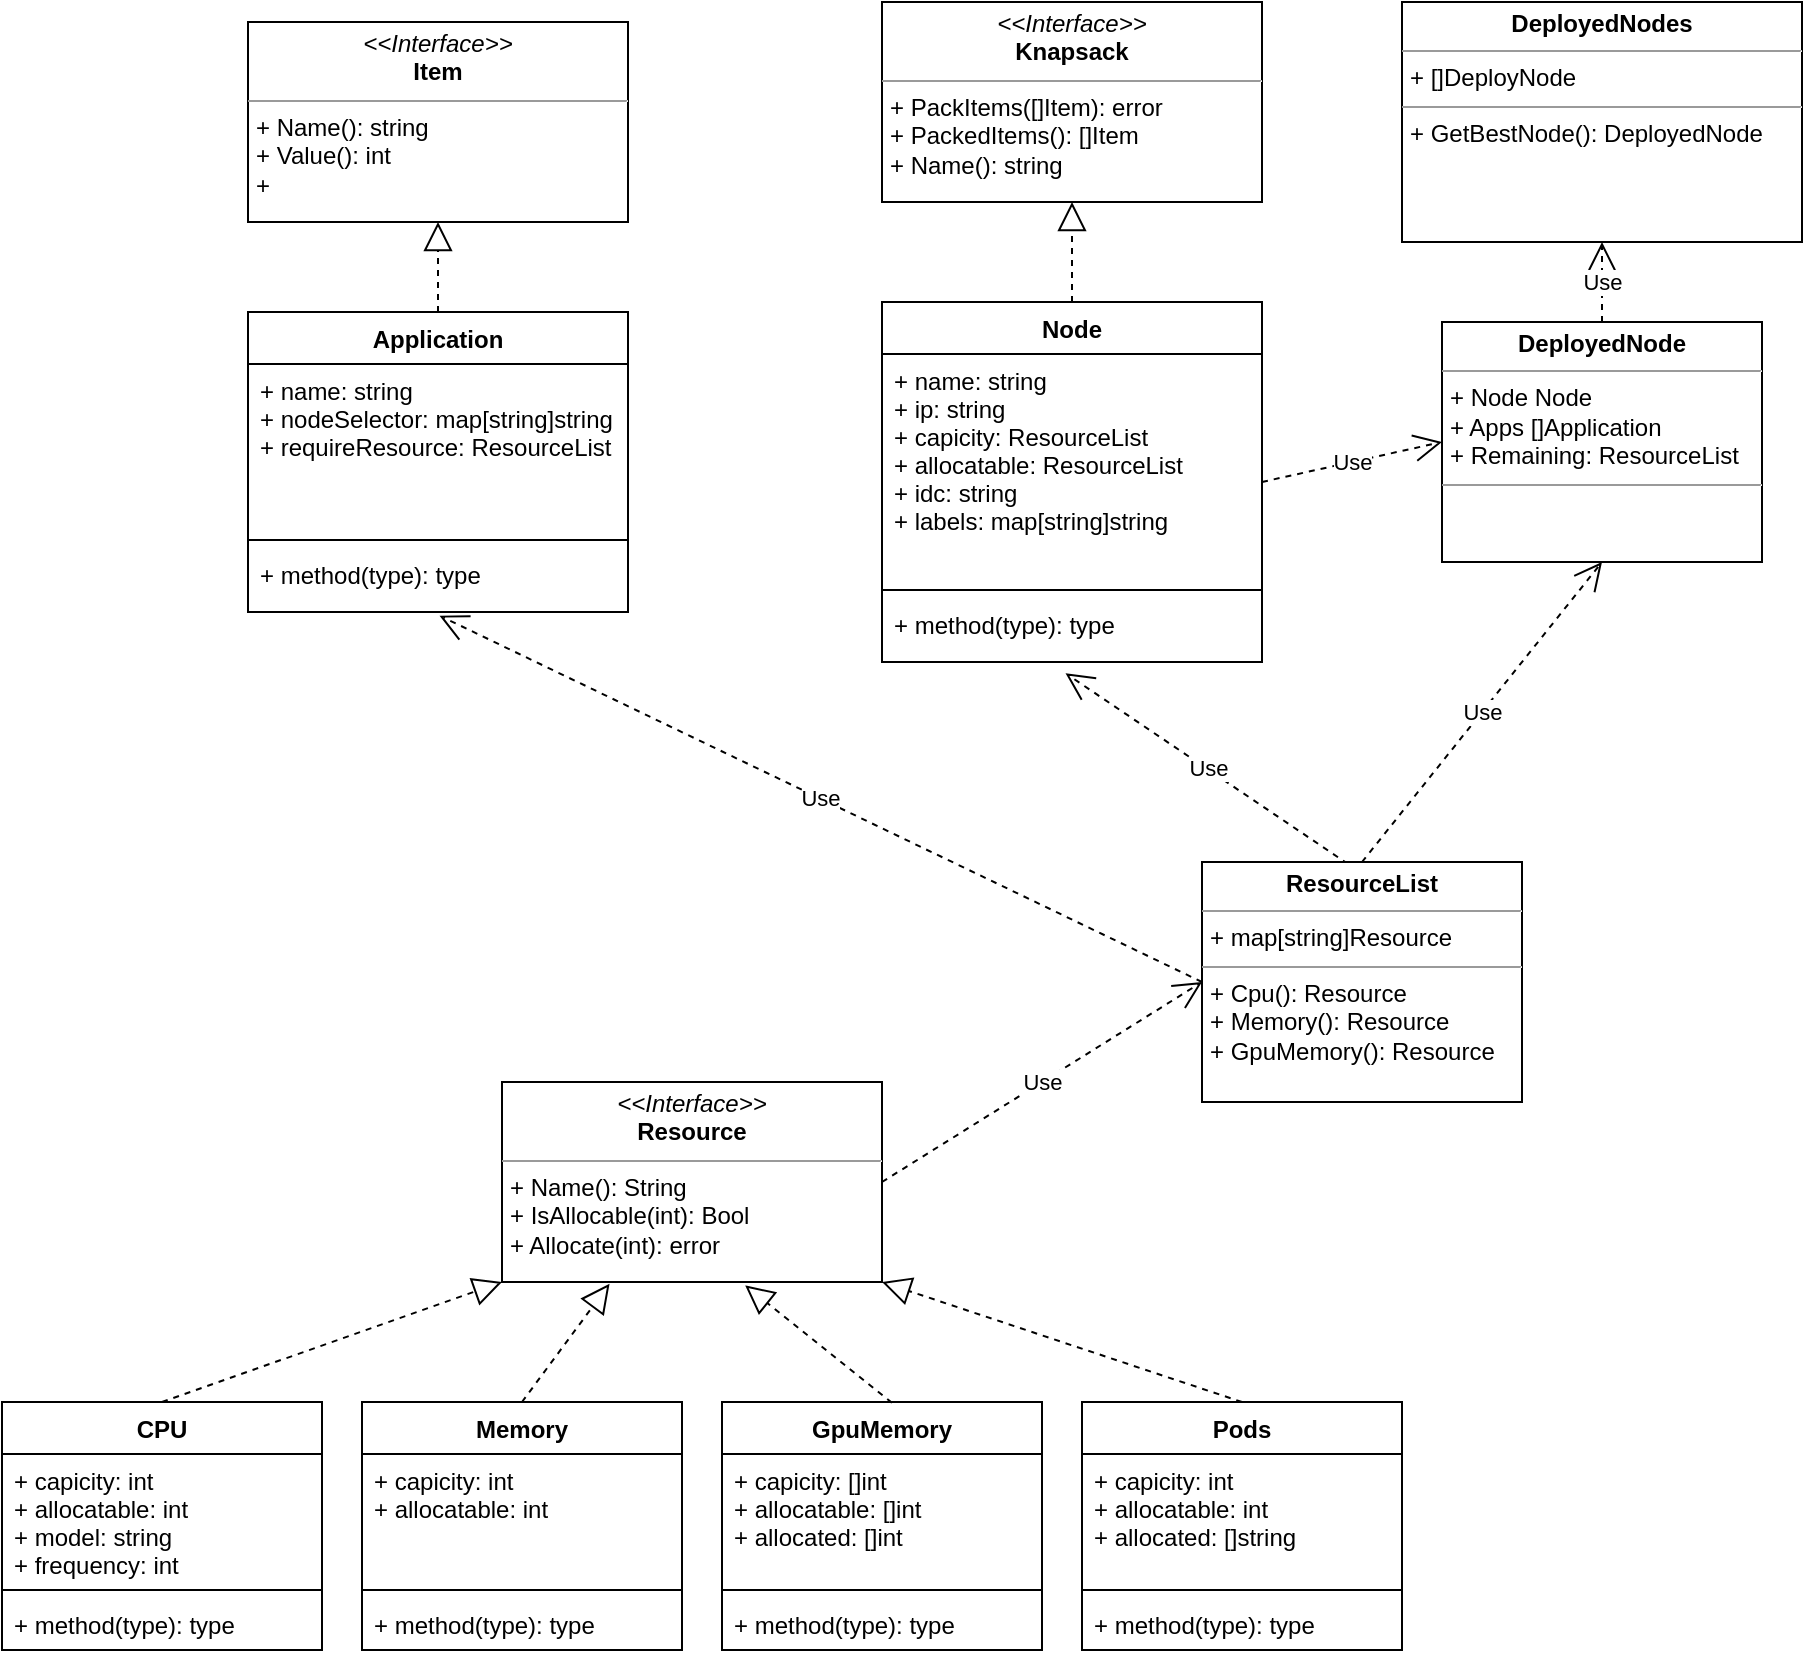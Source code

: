 <mxfile version="16.1.0" type="github" pages="2">
  <diagram id="n5NkZ25xJhLI2e8qdj20" name="Page-1">
    <mxGraphModel dx="1113" dy="712" grid="1" gridSize="10" guides="1" tooltips="1" connect="1" arrows="1" fold="1" page="1" pageScale="1" pageWidth="827" pageHeight="1169" math="0" shadow="0">
      <root>
        <mxCell id="0" />
        <mxCell id="1" parent="0" />
        <mxCell id="2QHzBvZOqzuwT2A9NRxj-1" value="&lt;p style=&quot;margin: 0px ; margin-top: 4px ; text-align: center&quot;&gt;&lt;i&gt;&amp;lt;&amp;lt;Interface&amp;gt;&amp;gt;&lt;/i&gt;&lt;br&gt;&lt;b&gt;Resource&lt;/b&gt;&lt;/p&gt;&lt;hr size=&quot;1&quot;&gt;&lt;p style=&quot;margin: 0px ; margin-left: 4px&quot;&gt;+ Name(): String&lt;br&gt;+ IsAllocable(int): Bool&lt;/p&gt;&lt;p style=&quot;margin: 0px ; margin-left: 4px&quot;&gt;+ Allocate(int): error&lt;/p&gt;" style="verticalAlign=top;align=left;overflow=fill;fontSize=12;fontFamily=Helvetica;html=1;" parent="1" vertex="1">
          <mxGeometry x="350" y="1100" width="190" height="100" as="geometry" />
        </mxCell>
        <mxCell id="2QHzBvZOqzuwT2A9NRxj-2" value="" style="endArrow=block;dashed=1;endFill=0;endSize=12;html=1;rounded=0;entryX=0;entryY=1;entryDx=0;entryDy=0;exitX=0.5;exitY=0;exitDx=0;exitDy=0;" parent="1" source="2QHzBvZOqzuwT2A9NRxj-3" target="2QHzBvZOqzuwT2A9NRxj-1" edge="1">
          <mxGeometry width="160" relative="1" as="geometry">
            <mxPoint x="267" y="1310" as="sourcePoint" />
            <mxPoint x="377" y="1330" as="targetPoint" />
          </mxGeometry>
        </mxCell>
        <mxCell id="2QHzBvZOqzuwT2A9NRxj-3" value="CPU" style="swimlane;fontStyle=1;align=center;verticalAlign=top;childLayout=stackLayout;horizontal=1;startSize=26;horizontalStack=0;resizeParent=1;resizeParentMax=0;resizeLast=0;collapsible=1;marginBottom=0;" parent="1" vertex="1">
          <mxGeometry x="100" y="1260" width="160" height="124" as="geometry">
            <mxRectangle x="90" y="320" width="60" height="26" as="alternateBounds" />
          </mxGeometry>
        </mxCell>
        <mxCell id="2QHzBvZOqzuwT2A9NRxj-4" value="+ capicity: int&#xa;+ allocatable: int&#xa;+ model: string&#xa;+ frequency: int" style="text;strokeColor=none;fillColor=none;align=left;verticalAlign=top;spacingLeft=4;spacingRight=4;overflow=hidden;rotatable=0;points=[[0,0.5],[1,0.5]];portConstraint=eastwest;" parent="2QHzBvZOqzuwT2A9NRxj-3" vertex="1">
          <mxGeometry y="26" width="160" height="64" as="geometry" />
        </mxCell>
        <mxCell id="2QHzBvZOqzuwT2A9NRxj-5" value="" style="line;strokeWidth=1;fillColor=none;align=left;verticalAlign=middle;spacingTop=-1;spacingLeft=3;spacingRight=3;rotatable=0;labelPosition=right;points=[];portConstraint=eastwest;" parent="2QHzBvZOqzuwT2A9NRxj-3" vertex="1">
          <mxGeometry y="90" width="160" height="8" as="geometry" />
        </mxCell>
        <mxCell id="2QHzBvZOqzuwT2A9NRxj-6" value="+ method(type): type" style="text;strokeColor=none;fillColor=none;align=left;verticalAlign=top;spacingLeft=4;spacingRight=4;overflow=hidden;rotatable=0;points=[[0,0.5],[1,0.5]];portConstraint=eastwest;" parent="2QHzBvZOqzuwT2A9NRxj-3" vertex="1">
          <mxGeometry y="98" width="160" height="26" as="geometry" />
        </mxCell>
        <mxCell id="2QHzBvZOqzuwT2A9NRxj-8" value="Memory" style="swimlane;fontStyle=1;align=center;verticalAlign=top;childLayout=stackLayout;horizontal=1;startSize=26;horizontalStack=0;resizeParent=1;resizeParentMax=0;resizeLast=0;collapsible=1;marginBottom=0;" parent="1" vertex="1">
          <mxGeometry x="280" y="1260" width="160" height="124" as="geometry">
            <mxRectangle x="90" y="320" width="60" height="26" as="alternateBounds" />
          </mxGeometry>
        </mxCell>
        <mxCell id="2QHzBvZOqzuwT2A9NRxj-9" value="+ capicity: int&#xa;+ allocatable: int" style="text;strokeColor=none;fillColor=none;align=left;verticalAlign=top;spacingLeft=4;spacingRight=4;overflow=hidden;rotatable=0;points=[[0,0.5],[1,0.5]];portConstraint=eastwest;" parent="2QHzBvZOqzuwT2A9NRxj-8" vertex="1">
          <mxGeometry y="26" width="160" height="64" as="geometry" />
        </mxCell>
        <mxCell id="2QHzBvZOqzuwT2A9NRxj-10" value="" style="line;strokeWidth=1;fillColor=none;align=left;verticalAlign=middle;spacingTop=-1;spacingLeft=3;spacingRight=3;rotatable=0;labelPosition=right;points=[];portConstraint=eastwest;" parent="2QHzBvZOqzuwT2A9NRxj-8" vertex="1">
          <mxGeometry y="90" width="160" height="8" as="geometry" />
        </mxCell>
        <mxCell id="2QHzBvZOqzuwT2A9NRxj-11" value="+ method(type): type" style="text;strokeColor=none;fillColor=none;align=left;verticalAlign=top;spacingLeft=4;spacingRight=4;overflow=hidden;rotatable=0;points=[[0,0.5],[1,0.5]];portConstraint=eastwest;" parent="2QHzBvZOqzuwT2A9NRxj-8" vertex="1">
          <mxGeometry y="98" width="160" height="26" as="geometry" />
        </mxCell>
        <mxCell id="2QHzBvZOqzuwT2A9NRxj-12" value="" style="endArrow=block;dashed=1;endFill=0;endSize=12;html=1;rounded=0;exitX=0.5;exitY=0;exitDx=0;exitDy=0;entryX=0.283;entryY=1.009;entryDx=0;entryDy=0;entryPerimeter=0;" parent="1" source="2QHzBvZOqzuwT2A9NRxj-8" target="2QHzBvZOqzuwT2A9NRxj-1" edge="1">
          <mxGeometry width="160" relative="1" as="geometry">
            <mxPoint x="407" y="1220" as="sourcePoint" />
            <mxPoint x="417" y="1200" as="targetPoint" />
          </mxGeometry>
        </mxCell>
        <mxCell id="2QHzBvZOqzuwT2A9NRxj-13" value="GpuMemory" style="swimlane;fontStyle=1;align=center;verticalAlign=top;childLayout=stackLayout;horizontal=1;startSize=26;horizontalStack=0;resizeParent=1;resizeParentMax=0;resizeLast=0;collapsible=1;marginBottom=0;" parent="1" vertex="1">
          <mxGeometry x="460" y="1260" width="160" height="124" as="geometry">
            <mxRectangle x="90" y="320" width="60" height="26" as="alternateBounds" />
          </mxGeometry>
        </mxCell>
        <mxCell id="2QHzBvZOqzuwT2A9NRxj-14" value="+ capicity: []int&#xa;+ allocatable: []int&#xa;+ allocated: []int" style="text;strokeColor=none;fillColor=none;align=left;verticalAlign=top;spacingLeft=4;spacingRight=4;overflow=hidden;rotatable=0;points=[[0,0.5],[1,0.5]];portConstraint=eastwest;" parent="2QHzBvZOqzuwT2A9NRxj-13" vertex="1">
          <mxGeometry y="26" width="160" height="64" as="geometry" />
        </mxCell>
        <mxCell id="2QHzBvZOqzuwT2A9NRxj-15" value="" style="line;strokeWidth=1;fillColor=none;align=left;verticalAlign=middle;spacingTop=-1;spacingLeft=3;spacingRight=3;rotatable=0;labelPosition=right;points=[];portConstraint=eastwest;" parent="2QHzBvZOqzuwT2A9NRxj-13" vertex="1">
          <mxGeometry y="90" width="160" height="8" as="geometry" />
        </mxCell>
        <mxCell id="2QHzBvZOqzuwT2A9NRxj-16" value="+ method(type): type" style="text;strokeColor=none;fillColor=none;align=left;verticalAlign=top;spacingLeft=4;spacingRight=4;overflow=hidden;rotatable=0;points=[[0,0.5],[1,0.5]];portConstraint=eastwest;" parent="2QHzBvZOqzuwT2A9NRxj-13" vertex="1">
          <mxGeometry y="98" width="160" height="26" as="geometry" />
        </mxCell>
        <mxCell id="2QHzBvZOqzuwT2A9NRxj-18" value="" style="endArrow=block;dashed=1;endFill=0;endSize=12;html=1;rounded=0;exitX=0.531;exitY=0.003;exitDx=0;exitDy=0;exitPerimeter=0;entryX=0.64;entryY=1.017;entryDx=0;entryDy=0;entryPerimeter=0;" parent="1" source="2QHzBvZOqzuwT2A9NRxj-13" target="2QHzBvZOqzuwT2A9NRxj-1" edge="1">
          <mxGeometry width="160" relative="1" as="geometry">
            <mxPoint x="507" y="1220" as="sourcePoint" />
            <mxPoint x="667" y="1220" as="targetPoint" />
          </mxGeometry>
        </mxCell>
        <mxCell id="2QHzBvZOqzuwT2A9NRxj-19" value="Pods" style="swimlane;fontStyle=1;align=center;verticalAlign=top;childLayout=stackLayout;horizontal=1;startSize=26;horizontalStack=0;resizeParent=1;resizeParentMax=0;resizeLast=0;collapsible=1;marginBottom=0;" parent="1" vertex="1">
          <mxGeometry x="640" y="1260" width="160" height="124" as="geometry">
            <mxRectangle x="90" y="320" width="60" height="26" as="alternateBounds" />
          </mxGeometry>
        </mxCell>
        <mxCell id="2QHzBvZOqzuwT2A9NRxj-20" value="+ capicity: int&#xa;+ allocatable: int&#xa;+ allocated: []string" style="text;strokeColor=none;fillColor=none;align=left;verticalAlign=top;spacingLeft=4;spacingRight=4;overflow=hidden;rotatable=0;points=[[0,0.5],[1,0.5]];portConstraint=eastwest;" parent="2QHzBvZOqzuwT2A9NRxj-19" vertex="1">
          <mxGeometry y="26" width="160" height="64" as="geometry" />
        </mxCell>
        <mxCell id="2QHzBvZOqzuwT2A9NRxj-21" value="" style="line;strokeWidth=1;fillColor=none;align=left;verticalAlign=middle;spacingTop=-1;spacingLeft=3;spacingRight=3;rotatable=0;labelPosition=right;points=[];portConstraint=eastwest;" parent="2QHzBvZOqzuwT2A9NRxj-19" vertex="1">
          <mxGeometry y="90" width="160" height="8" as="geometry" />
        </mxCell>
        <mxCell id="2QHzBvZOqzuwT2A9NRxj-22" value="+ method(type): type" style="text;strokeColor=none;fillColor=none;align=left;verticalAlign=top;spacingLeft=4;spacingRight=4;overflow=hidden;rotatable=0;points=[[0,0.5],[1,0.5]];portConstraint=eastwest;" parent="2QHzBvZOqzuwT2A9NRxj-19" vertex="1">
          <mxGeometry y="98" width="160" height="26" as="geometry" />
        </mxCell>
        <mxCell id="2QHzBvZOqzuwT2A9NRxj-23" value="" style="endArrow=block;dashed=1;endFill=0;endSize=12;html=1;rounded=0;exitX=0.5;exitY=0;exitDx=0;exitDy=0;entryX=1;entryY=1;entryDx=0;entryDy=0;" parent="1" source="2QHzBvZOqzuwT2A9NRxj-19" target="2QHzBvZOqzuwT2A9NRxj-1" edge="1">
          <mxGeometry width="160" relative="1" as="geometry">
            <mxPoint x="640" y="1260.002" as="sourcePoint" />
            <mxPoint x="563.64" y="1191.33" as="targetPoint" />
          </mxGeometry>
        </mxCell>
        <mxCell id="2QHzBvZOqzuwT2A9NRxj-25" value="&lt;p style=&quot;margin: 0px ; margin-top: 4px ; text-align: center&quot;&gt;&lt;i&gt;&amp;lt;&amp;lt;Interface&amp;gt;&amp;gt;&lt;/i&gt;&lt;br&gt;&lt;b&gt;Knapsack&lt;/b&gt;&lt;/p&gt;&lt;hr size=&quot;1&quot;&gt;&lt;p style=&quot;margin: 0px ; margin-left: 4px&quot;&gt;+ PackItems([]Item): error&lt;br&gt;&lt;/p&gt;&lt;p style=&quot;margin: 0px ; margin-left: 4px&quot;&gt;+ PackedItems(): []Item&lt;/p&gt;&lt;p style=&quot;margin: 0px ; margin-left: 4px&quot;&gt;+ Name(): string&lt;/p&gt;" style="verticalAlign=top;align=left;overflow=fill;fontSize=12;fontFamily=Helvetica;html=1;" parent="1" vertex="1">
          <mxGeometry x="540" y="560" width="190" height="100" as="geometry" />
        </mxCell>
        <mxCell id="2QHzBvZOqzuwT2A9NRxj-26" value="Node" style="swimlane;fontStyle=1;align=center;verticalAlign=top;childLayout=stackLayout;horizontal=1;startSize=26;horizontalStack=0;resizeParent=1;resizeParentMax=0;resizeLast=0;collapsible=1;marginBottom=0;" parent="1" vertex="1">
          <mxGeometry x="540" y="710" width="190" height="180" as="geometry">
            <mxRectangle x="90" y="320" width="60" height="26" as="alternateBounds" />
          </mxGeometry>
        </mxCell>
        <mxCell id="2QHzBvZOqzuwT2A9NRxj-27" value="+ name: string&#xa;+ ip: string&#xa;+ capicity: ResourceList&#xa;+ allocatable: ResourceList&#xa;+ idc: string&#xa;+ labels: map[string]string" style="text;strokeColor=none;fillColor=none;align=left;verticalAlign=top;spacingLeft=4;spacingRight=4;overflow=hidden;rotatable=0;points=[[0,0.5],[1,0.5]];portConstraint=eastwest;" parent="2QHzBvZOqzuwT2A9NRxj-26" vertex="1">
          <mxGeometry y="26" width="190" height="114" as="geometry" />
        </mxCell>
        <mxCell id="2QHzBvZOqzuwT2A9NRxj-28" value="" style="line;strokeWidth=1;fillColor=none;align=left;verticalAlign=middle;spacingTop=-1;spacingLeft=3;spacingRight=3;rotatable=0;labelPosition=right;points=[];portConstraint=eastwest;" parent="2QHzBvZOqzuwT2A9NRxj-26" vertex="1">
          <mxGeometry y="140" width="190" height="8" as="geometry" />
        </mxCell>
        <mxCell id="2QHzBvZOqzuwT2A9NRxj-29" value="+ method(type): type" style="text;strokeColor=none;fillColor=none;align=left;verticalAlign=top;spacingLeft=4;spacingRight=4;overflow=hidden;rotatable=0;points=[[0,0.5],[1,0.5]];portConstraint=eastwest;" parent="2QHzBvZOqzuwT2A9NRxj-26" vertex="1">
          <mxGeometry y="148" width="190" height="32" as="geometry" />
        </mxCell>
        <mxCell id="2QHzBvZOqzuwT2A9NRxj-30" value="" style="endArrow=block;dashed=1;endFill=0;endSize=12;html=1;rounded=0;exitX=0.5;exitY=0;exitDx=0;exitDy=0;entryX=0.5;entryY=1;entryDx=0;entryDy=0;" parent="1" source="2QHzBvZOqzuwT2A9NRxj-26" target="2QHzBvZOqzuwT2A9NRxj-25" edge="1">
          <mxGeometry width="160" relative="1" as="geometry">
            <mxPoint x="807" y="760" as="sourcePoint" />
            <mxPoint x="624" y="690" as="targetPoint" />
          </mxGeometry>
        </mxCell>
        <mxCell id="2QHzBvZOqzuwT2A9NRxj-31" value="&lt;p style=&quot;margin: 0px ; margin-top: 4px ; text-align: center&quot;&gt;&lt;i&gt;&amp;lt;&amp;lt;Interface&amp;gt;&amp;gt;&lt;/i&gt;&lt;br&gt;&lt;b&gt;Item&lt;/b&gt;&lt;/p&gt;&lt;hr size=&quot;1&quot;&gt;&lt;p style=&quot;margin: 0px ; margin-left: 4px&quot;&gt;+ Name(): string&lt;br&gt;&lt;/p&gt;&lt;p style=&quot;margin: 0px ; margin-left: 4px&quot;&gt;+ Value(): int&lt;/p&gt;&lt;p style=&quot;margin: 0px ; margin-left: 4px&quot;&gt;+&amp;nbsp;&lt;/p&gt;" style="verticalAlign=top;align=left;overflow=fill;fontSize=12;fontFamily=Helvetica;html=1;" parent="1" vertex="1">
          <mxGeometry x="223" y="570" width="190" height="100" as="geometry" />
        </mxCell>
        <mxCell id="2QHzBvZOqzuwT2A9NRxj-32" value="Application" style="swimlane;fontStyle=1;align=center;verticalAlign=top;childLayout=stackLayout;horizontal=1;startSize=26;horizontalStack=0;resizeParent=1;resizeParentMax=0;resizeLast=0;collapsible=1;marginBottom=0;" parent="1" vertex="1">
          <mxGeometry x="223" y="715" width="190" height="150" as="geometry">
            <mxRectangle x="90" y="320" width="60" height="26" as="alternateBounds" />
          </mxGeometry>
        </mxCell>
        <mxCell id="2QHzBvZOqzuwT2A9NRxj-33" value="+ name: string&#xa;+ nodeSelector: map[string]string&#xa;+ requireResource: ResourceList" style="text;strokeColor=none;fillColor=none;align=left;verticalAlign=top;spacingLeft=4;spacingRight=4;overflow=hidden;rotatable=0;points=[[0,0.5],[1,0.5]];portConstraint=eastwest;" parent="2QHzBvZOqzuwT2A9NRxj-32" vertex="1">
          <mxGeometry y="26" width="190" height="84" as="geometry" />
        </mxCell>
        <mxCell id="2QHzBvZOqzuwT2A9NRxj-34" value="" style="line;strokeWidth=1;fillColor=none;align=left;verticalAlign=middle;spacingTop=-1;spacingLeft=3;spacingRight=3;rotatable=0;labelPosition=right;points=[];portConstraint=eastwest;" parent="2QHzBvZOqzuwT2A9NRxj-32" vertex="1">
          <mxGeometry y="110" width="190" height="8" as="geometry" />
        </mxCell>
        <mxCell id="2QHzBvZOqzuwT2A9NRxj-35" value="+ method(type): type" style="text;strokeColor=none;fillColor=none;align=left;verticalAlign=top;spacingLeft=4;spacingRight=4;overflow=hidden;rotatable=0;points=[[0,0.5],[1,0.5]];portConstraint=eastwest;" parent="2QHzBvZOqzuwT2A9NRxj-32" vertex="1">
          <mxGeometry y="118" width="190" height="32" as="geometry" />
        </mxCell>
        <mxCell id="ddGsmFRxC57VrlYFClEW-1" value="" style="endArrow=block;dashed=1;endFill=0;endSize=12;html=1;rounded=0;entryX=0.5;entryY=1;entryDx=0;entryDy=0;exitX=0.5;exitY=0;exitDx=0;exitDy=0;" edge="1" parent="1" source="2QHzBvZOqzuwT2A9NRxj-32" target="2QHzBvZOqzuwT2A9NRxj-31">
          <mxGeometry width="160" relative="1" as="geometry">
            <mxPoint x="126" y="725" as="sourcePoint" />
            <mxPoint x="286" y="725" as="targetPoint" />
          </mxGeometry>
        </mxCell>
        <mxCell id="ddGsmFRxC57VrlYFClEW-7" value="&lt;p style=&quot;margin: 0px ; margin-top: 4px ; text-align: center&quot;&gt;&lt;b&gt;DeployedNode&lt;/b&gt;&lt;/p&gt;&lt;hr size=&quot;1&quot;&gt;&lt;p style=&quot;margin: 0px ; margin-left: 4px&quot;&gt;+ Node Node&lt;/p&gt;&lt;p style=&quot;margin: 0px ; margin-left: 4px&quot;&gt;+ Apps []Application&lt;/p&gt;&lt;p style=&quot;margin: 0px ; margin-left: 4px&quot;&gt;+ Remaining: ResourceList&lt;/p&gt;&lt;hr size=&quot;1&quot;&gt;&lt;p style=&quot;margin: 0px ; margin-left: 4px&quot;&gt;&lt;br&gt;&lt;/p&gt;" style="verticalAlign=top;align=left;overflow=fill;fontSize=12;fontFamily=Helvetica;html=1;" vertex="1" parent="1">
          <mxGeometry x="820" y="720" width="160" height="120" as="geometry" />
        </mxCell>
        <mxCell id="ddGsmFRxC57VrlYFClEW-8" value="Use" style="endArrow=open;endSize=12;dashed=1;html=1;rounded=0;entryX=0.5;entryY=1;entryDx=0;entryDy=0;exitX=0.5;exitY=0;exitDx=0;exitDy=0;" edge="1" parent="1" source="ddGsmFRxC57VrlYFClEW-6" target="ddGsmFRxC57VrlYFClEW-7">
          <mxGeometry width="160" relative="1" as="geometry">
            <mxPoint x="920" y="960" as="sourcePoint" />
            <mxPoint x="1080" y="960" as="targetPoint" />
          </mxGeometry>
        </mxCell>
        <mxCell id="ddGsmFRxC57VrlYFClEW-9" value="Use" style="endArrow=open;endSize=12;dashed=1;html=1;rounded=0;entryX=0.483;entryY=1.176;entryDx=0;entryDy=0;entryPerimeter=0;exitX=0.456;exitY=0.008;exitDx=0;exitDy=0;exitPerimeter=0;" edge="1" parent="1" source="ddGsmFRxC57VrlYFClEW-6" target="2QHzBvZOqzuwT2A9NRxj-29">
          <mxGeometry width="160" relative="1" as="geometry">
            <mxPoint x="910" y="960" as="sourcePoint" />
            <mxPoint x="1070" y="960" as="targetPoint" />
          </mxGeometry>
        </mxCell>
        <mxCell id="ddGsmFRxC57VrlYFClEW-10" value="Use" style="endArrow=open;endSize=12;dashed=1;html=1;rounded=0;entryX=0;entryY=0.5;entryDx=0;entryDy=0;" edge="1" parent="1" target="ddGsmFRxC57VrlYFClEW-7">
          <mxGeometry width="160" relative="1" as="geometry">
            <mxPoint x="730" y="800" as="sourcePoint" />
            <mxPoint x="890" y="800" as="targetPoint" />
          </mxGeometry>
        </mxCell>
        <mxCell id="ddGsmFRxC57VrlYFClEW-11" value="Use" style="endArrow=open;endSize=12;dashed=1;html=1;rounded=0;entryX=0;entryY=0.5;entryDx=0;entryDy=0;exitX=1;exitY=0.5;exitDx=0;exitDy=0;" edge="1" parent="1" source="2QHzBvZOqzuwT2A9NRxj-1" target="ddGsmFRxC57VrlYFClEW-6">
          <mxGeometry width="160" relative="1" as="geometry">
            <mxPoint x="490" y="910" as="sourcePoint" />
            <mxPoint x="650" y="910" as="targetPoint" />
          </mxGeometry>
        </mxCell>
        <mxCell id="ddGsmFRxC57VrlYFClEW-12" value="&lt;p style=&quot;margin: 0px ; margin-top: 4px ; text-align: center&quot;&gt;&lt;b&gt;DeployedNodes&lt;/b&gt;&lt;/p&gt;&lt;hr size=&quot;1&quot;&gt;&lt;p style=&quot;margin: 0px ; margin-left: 4px&quot;&gt;+ []DeployNode&lt;/p&gt;&lt;hr size=&quot;1&quot;&gt;&lt;p style=&quot;margin: 0px ; margin-left: 4px&quot;&gt;+ GetBestNode(): DeployedNode&lt;/p&gt;" style="verticalAlign=top;align=left;overflow=fill;fontSize=12;fontFamily=Helvetica;html=1;" vertex="1" parent="1">
          <mxGeometry x="800" y="560" width="200" height="120" as="geometry" />
        </mxCell>
        <mxCell id="ddGsmFRxC57VrlYFClEW-13" value="Use" style="endArrow=open;endSize=12;dashed=1;html=1;rounded=0;entryX=0.5;entryY=1;entryDx=0;entryDy=0;exitX=0.5;exitY=0;exitDx=0;exitDy=0;" edge="1" parent="1" source="ddGsmFRxC57VrlYFClEW-7" target="ddGsmFRxC57VrlYFClEW-12">
          <mxGeometry width="160" relative="1" as="geometry">
            <mxPoint x="890" y="720" as="sourcePoint" />
            <mxPoint x="1050" y="720" as="targetPoint" />
          </mxGeometry>
        </mxCell>
        <mxCell id="ddGsmFRxC57VrlYFClEW-14" value="Use" style="endArrow=open;endSize=12;dashed=1;html=1;rounded=0;entryX=0.504;entryY=1.057;entryDx=0;entryDy=0;entryPerimeter=0;startArrow=none;exitX=0;exitY=0.5;exitDx=0;exitDy=0;" edge="1" parent="1" source="ddGsmFRxC57VrlYFClEW-6" target="2QHzBvZOqzuwT2A9NRxj-35">
          <mxGeometry width="160" relative="1" as="geometry">
            <mxPoint x="840" y="1030" as="sourcePoint" />
            <mxPoint x="1000" y="1030" as="targetPoint" />
          </mxGeometry>
        </mxCell>
        <mxCell id="ddGsmFRxC57VrlYFClEW-6" value="&lt;p style=&quot;margin: 0px ; margin-top: 4px ; text-align: center&quot;&gt;&lt;b&gt;ResourceList&lt;/b&gt;&lt;/p&gt;&lt;hr size=&quot;1&quot;&gt;&lt;p style=&quot;margin: 0px ; margin-left: 4px&quot;&gt;+ map[string]Resource&lt;/p&gt;&lt;hr size=&quot;1&quot;&gt;&lt;p style=&quot;margin: 0px ; margin-left: 4px&quot;&gt;+ Cpu(): Resource&lt;/p&gt;&lt;p style=&quot;margin: 0px ; margin-left: 4px&quot;&gt;+ Memory(): Resource&lt;/p&gt;&lt;p style=&quot;margin: 0px ; margin-left: 4px&quot;&gt;+ GpuMemory(): Resource&lt;/p&gt;" style="verticalAlign=top;align=left;overflow=fill;fontSize=12;fontFamily=Helvetica;html=1;" vertex="1" parent="1">
          <mxGeometry x="700" y="990" width="160" height="120" as="geometry" />
        </mxCell>
      </root>
    </mxGraphModel>
  </diagram>
  <diagram id="L94ANR29U1awp0qePnB8" name="Page-2">
    <mxGraphModel dx="946" dy="604" grid="1" gridSize="10" guides="1" tooltips="1" connect="1" arrows="1" fold="1" page="1" pageScale="1" pageWidth="827" pageHeight="1169" math="0" shadow="0">
      <root>
        <mxCell id="ze4lTvwODBkg-IYXpiY8-0" />
        <mxCell id="ze4lTvwODBkg-IYXpiY8-1" parent="ze4lTvwODBkg-IYXpiY8-0" />
      </root>
    </mxGraphModel>
  </diagram>
</mxfile>
